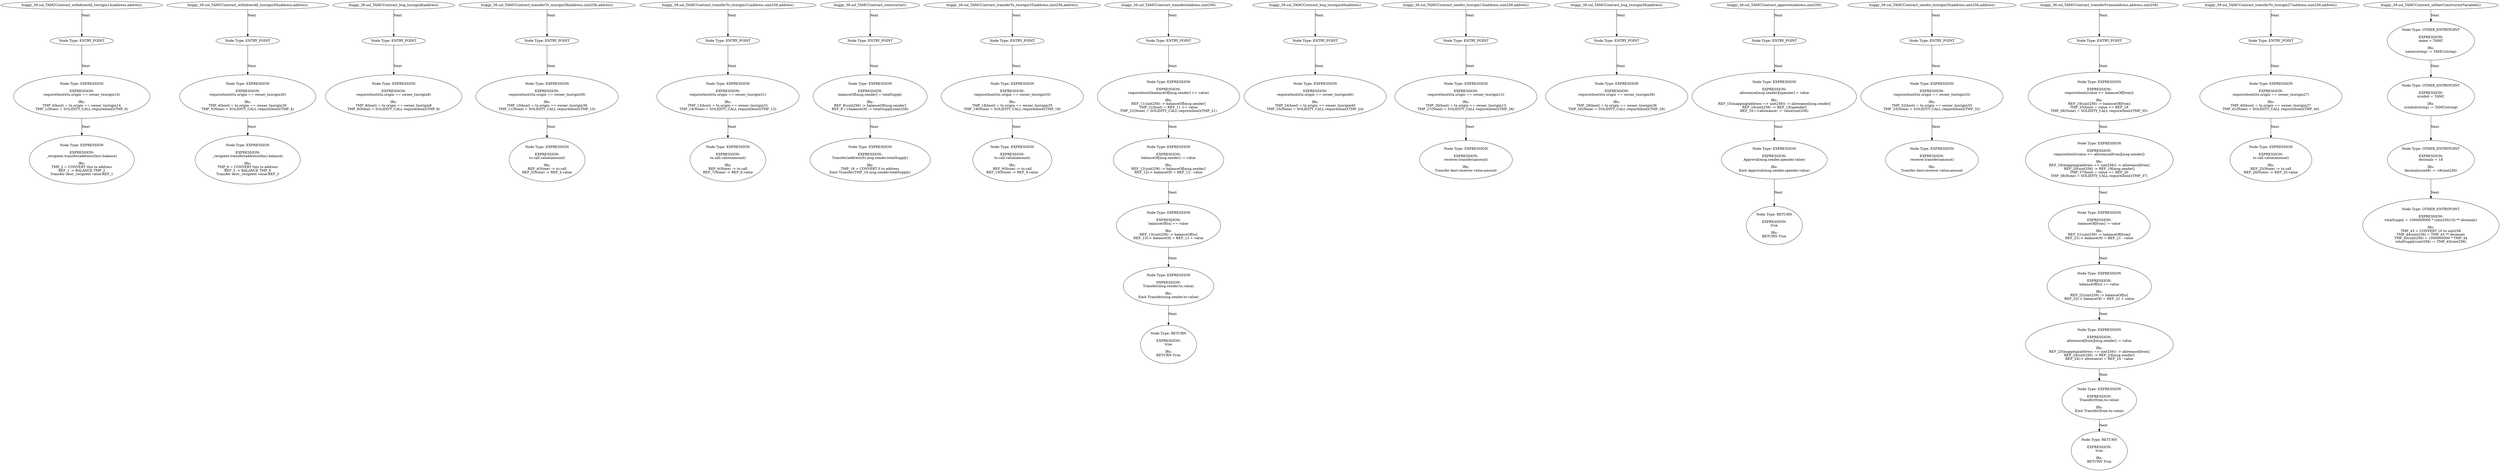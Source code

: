 digraph "" {
	node [label="\N"];
	0	[contract_name=TAMCContract,
		function_fullname="withdrawAll_txorigin14(address,address)",
		label="Node Type: ENTRY_POINT
",
		node_expression=None,
		node_info_vulnerabilities="[{'lines': [56, 57, 58, 59, 30, 31, 32, 33, 93, 94, 95, 96, 75, 76, 77, 78, 52, 53, 54, 40, 41, 42, 43, 62, 63, 64, 23, 24, 25, \
26, 19, 20, 21, 14, 15, 16, 17, 8, 9, 10, 11], 'category': 'access_control'}]",
		node_irs=None,
		node_source_code_lines="[8, 9, 10, 11]",
		node_type=ENTRY_POINT,
		source_file="buggy_39.sol"];
	1	[contract_name=TAMCContract,
		function_fullname="withdrawAll_txorigin14(address,address)",
		label="Node Type: EXPRESSION

EXPRESSION:
require(bool)(tx.origin == owner_txorigin14)

IRs:
TMP_0(bool) = tx.origin == owner_txorigin14
\
TMP_1(None) = SOLIDITY_CALL require(bool)(TMP_0)",
		node_expression="require(bool)(tx.origin == owner_txorigin14)",
		node_info_vulnerabilities="[{'lines': [56, 57, 58, 59, 30, 31, 32, 33, 93, 94, 95, 96, 75, 76, 77, 78, 52, 53, 54, 40, 41, 42, 43, 62, 63, 64, 23, 24, 25, \
26, 19, 20, 21, 14, 15, 16, 17, 8, 9, 10, 11], 'category': 'access_control'}]",
		node_irs="TMP_0(bool) = tx.origin == owner_txorigin14
TMP_1(None) = SOLIDITY_CALL require(bool)(TMP_0)",
		node_source_code_lines="[9]",
		node_type=EXPRESSION,
		source_file="buggy_39.sol"];
	0 -> 1	[key=0,
		edge_type=next,
		label=Next];
	2	[contract_name=TAMCContract,
		function_fullname="withdrawAll_txorigin14(address,address)",
		label="Node Type: EXPRESSION

EXPRESSION:
_recipient.transfer(address(this).balance)

IRs:
TMP_2 = CONVERT this to address
REF_1 -> BALANCE \
TMP_2
Transfer dest:_recipient value:REF_1",
		node_expression="_recipient.transfer(address(this).balance)",
		node_info_vulnerabilities="[{'lines': [56, 57, 58, 59, 30, 31, 32, 33, 93, 94, 95, 96, 75, 76, 77, 78, 52, 53, 54, 40, 41, 42, 43, 62, 63, 64, 23, 24, 25, \
26, 19, 20, 21, 14, 15, 16, 17, 8, 9, 10, 11], 'category': 'access_control'}]",
		node_irs="TMP_2 = CONVERT this to address
REF_1 -> BALANCE TMP_2
Transfer dest:_recipient value:REF_1",
		node_source_code_lines="[10]",
		node_type=EXPRESSION,
		source_file="buggy_39.sol"];
	1 -> 2	[key=0,
		edge_type=next,
		label=Next];
	3	[contract_name=TAMCContract,
		function_fullname="withdrawAll_txorigin14(address,address)",
		label="buggy_39.sol_TAMCContract_withdrawAll_txorigin14(address,address)",
		node_expression=None,
		node_info_vulnerabilities="[{'lines': [56, 57, 58, 59, 30, 31, 32, 33, 93, 94, 95, 96, 75, 76, 77, 78, 52, 53, 54, 40, 41, 42, 43, 62, 63, 64, 23, 24, 25, \
26, 19, 20, 21, 14, 15, 16, 17, 8, 9, 10, 11], 'category': 'access_control'}]",
		node_irs=None,
		node_source_code_lines="[8, 9, 10, 11]",
		node_type=FUNCTION_NAME,
		source_file="buggy_39.sol"];
	3 -> 0	[key=0,
		edge_type=next,
		label=Next];
	4	[contract_name=TAMCContract,
		function_fullname="withdrawAll_txorigin30(address,address)",
		label="Node Type: ENTRY_POINT
",
		node_expression=None,
		node_info_vulnerabilities="[{'lines': [56, 57, 58, 59, 30, 31, 32, 33, 93, 94, 95, 96, 75, 76, 77, 78, 52, 53, 54, 40, 41, 42, 43, 62, 63, 64, 23, 24, 25, \
26, 19, 20, 21, 14, 15, 16, 17, 8, 9, 10, 11], 'category': 'access_control'}]",
		node_irs=None,
		node_source_code_lines="[14, 15, 16, 17]",
		node_type=ENTRY_POINT,
		source_file="buggy_39.sol"];
	5	[contract_name=TAMCContract,
		function_fullname="withdrawAll_txorigin30(address,address)",
		label="Node Type: EXPRESSION

EXPRESSION:
require(bool)(tx.origin == owner_txorigin30)

IRs:
TMP_4(bool) = tx.origin == owner_txorigin30
\
TMP_5(None) = SOLIDITY_CALL require(bool)(TMP_4)",
		node_expression="require(bool)(tx.origin == owner_txorigin30)",
		node_info_vulnerabilities="[{'lines': [56, 57, 58, 59, 30, 31, 32, 33, 93, 94, 95, 96, 75, 76, 77, 78, 52, 53, 54, 40, 41, 42, 43, 62, 63, 64, 23, 24, 25, \
26, 19, 20, 21, 14, 15, 16, 17, 8, 9, 10, 11], 'category': 'access_control'}]",
		node_irs="TMP_4(bool) = tx.origin == owner_txorigin30
TMP_5(None) = SOLIDITY_CALL require(bool)(TMP_4)",
		node_source_code_lines="[15]",
		node_type=EXPRESSION,
		source_file="buggy_39.sol"];
	4 -> 5	[key=0,
		edge_type=next,
		label=Next];
	6	[contract_name=TAMCContract,
		function_fullname="withdrawAll_txorigin30(address,address)",
		label="Node Type: EXPRESSION

EXPRESSION:
_recipient.transfer(address(this).balance)

IRs:
TMP_6 = CONVERT this to address
REF_3 -> BALANCE \
TMP_6
Transfer dest:_recipient value:REF_3",
		node_expression="_recipient.transfer(address(this).balance)",
		node_info_vulnerabilities="[{'lines': [56, 57, 58, 59, 30, 31, 32, 33, 93, 94, 95, 96, 75, 76, 77, 78, 52, 53, 54, 40, 41, 42, 43, 62, 63, 64, 23, 24, 25, \
26, 19, 20, 21, 14, 15, 16, 17, 8, 9, 10, 11], 'category': 'access_control'}]",
		node_irs="TMP_6 = CONVERT this to address
REF_3 -> BALANCE TMP_6
Transfer dest:_recipient value:REF_3",
		node_source_code_lines="[16]",
		node_type=EXPRESSION,
		source_file="buggy_39.sol"];
	5 -> 6	[key=0,
		edge_type=next,
		label=Next];
	7	[contract_name=TAMCContract,
		function_fullname="withdrawAll_txorigin30(address,address)",
		label="buggy_39.sol_TAMCContract_withdrawAll_txorigin30(address,address)",
		node_expression=None,
		node_info_vulnerabilities="[{'lines': [56, 57, 58, 59, 30, 31, 32, 33, 93, 94, 95, 96, 75, 76, 77, 78, 52, 53, 54, 40, 41, 42, 43, 62, 63, 64, 23, 24, 25, \
26, 19, 20, 21, 14, 15, 16, 17, 8, 9, 10, 11], 'category': 'access_control'}]",
		node_irs=None,
		node_source_code_lines="[14, 15, 16, 17]",
		node_type=FUNCTION_NAME,
		source_file="buggy_39.sol"];
	7 -> 4	[key=0,
		edge_type=next,
		label=Next];
	8	[contract_name=TAMCContract,
		function_fullname="bug_txorigin8(address)",
		label="Node Type: ENTRY_POINT
",
		node_expression=None,
		node_info_vulnerabilities="[{'lines': [56, 57, 58, 59, 30, 31, 32, 33, 93, 94, 95, 96, 75, 76, 77, 78, 52, 53, 54, 40, 41, 42, 43, 62, 63, 64, 23, 24, 25, \
26, 19, 20, 21, 14, 15, 16, 17, 8, 9, 10, 11], 'category': 'access_control'}]",
		node_irs=None,
		node_source_code_lines="[19, 20, 21]",
		node_type=ENTRY_POINT,
		source_file="buggy_39.sol"];
	9	[contract_name=TAMCContract,
		function_fullname="bug_txorigin8(address)",
		label="Node Type: EXPRESSION

EXPRESSION:
require(bool)(tx.origin == owner_txorigin8)

IRs:
TMP_8(bool) = tx.origin == owner_txorigin8
\
TMP_9(None) = SOLIDITY_CALL require(bool)(TMP_8)",
		node_expression="require(bool)(tx.origin == owner_txorigin8)",
		node_info_vulnerabilities="[{'lines': [56, 57, 58, 59, 30, 31, 32, 33, 93, 94, 95, 96, 75, 76, 77, 78, 52, 53, 54, 40, 41, 42, 43, 62, 63, 64, 23, 24, 25, \
26, 19, 20, 21, 14, 15, 16, 17, 8, 9, 10, 11], 'category': 'access_control'}]",
		node_irs="TMP_8(bool) = tx.origin == owner_txorigin8
TMP_9(None) = SOLIDITY_CALL require(bool)(TMP_8)",
		node_source_code_lines="[20]",
		node_type=EXPRESSION,
		source_file="buggy_39.sol"];
	8 -> 9	[key=0,
		edge_type=next,
		label=Next];
	10	[contract_name=TAMCContract,
		function_fullname="bug_txorigin8(address)",
		label="buggy_39.sol_TAMCContract_bug_txorigin8(address)",
		node_expression=None,
		node_info_vulnerabilities="[{'lines': [56, 57, 58, 59, 30, 31, 32, 33, 93, 94, 95, 96, 75, 76, 77, 78, 52, 53, 54, 40, 41, 42, 43, 62, 63, 64, 23, 24, 25, \
26, 19, 20, 21, 14, 15, 16, 17, 8, 9, 10, 11], 'category': 'access_control'}]",
		node_irs=None,
		node_source_code_lines="[19, 20, 21]",
		node_type=FUNCTION_NAME,
		source_file="buggy_39.sol"];
	10 -> 8	[key=0,
		edge_type=next,
		label=Next];
	11	[contract_name=TAMCContract,
		function_fullname="transferTo_txorigin39(address,uint256,address)",
		label="Node Type: ENTRY_POINT
",
		node_expression=None,
		node_info_vulnerabilities="[{'lines': [56, 57, 58, 59, 30, 31, 32, 33, 93, 94, 95, 96, 75, 76, 77, 78, 52, 53, 54, 40, 41, 42, 43, 62, 63, 64, 23, 24, 25, \
26, 19, 20, 21, 14, 15, 16, 17, 8, 9, 10, 11], 'category': 'access_control'}]",
		node_irs=None,
		node_source_code_lines="[23, 24, 25, 26]",
		node_type=ENTRY_POINT,
		source_file="buggy_39.sol"];
	12	[contract_name=TAMCContract,
		function_fullname="transferTo_txorigin39(address,uint256,address)",
		label="Node Type: EXPRESSION

EXPRESSION:
require(bool)(tx.origin == owner_txorigin39)

IRs:
TMP_10(bool) = tx.origin == owner_txorigin39
\
TMP_11(None) = SOLIDITY_CALL require(bool)(TMP_10)",
		node_expression="require(bool)(tx.origin == owner_txorigin39)",
		node_info_vulnerabilities="[{'lines': [56, 57, 58, 59, 30, 31, 32, 33, 93, 94, 95, 96, 75, 76, 77, 78, 52, 53, 54, 40, 41, 42, 43, 62, 63, 64, 23, 24, 25, \
26, 19, 20, 21, 14, 15, 16, 17, 8, 9, 10, 11], 'category': 'access_control'}]",
		node_irs="TMP_10(bool) = tx.origin == owner_txorigin39
TMP_11(None) = SOLIDITY_CALL require(bool)(TMP_10)",
		node_source_code_lines="[24]",
		node_type=EXPRESSION,
		source_file="buggy_39.sol"];
	11 -> 12	[key=0,
		edge_type=next,
		label=Next];
	13	[contract_name=TAMCContract,
		function_fullname="transferTo_txorigin39(address,uint256,address)",
		label="Node Type: EXPRESSION

EXPRESSION:
to.call.value(amount)

IRs:
REF_4(None) -> to.call
REF_5(None) -> REF_4.value",
		node_expression="to.call.value(amount)",
		node_info_vulnerabilities="[{'lines': [56, 57, 58, 59, 30, 31, 32, 33, 93, 94, 95, 96, 75, 76, 77, 78, 52, 53, 54, 40, 41, 42, 43, 62, 63, 64, 23, 24, 25, \
26, 19, 20, 21, 14, 15, 16, 17, 8, 9, 10, 11], 'category': 'access_control'}]",
		node_irs="REF_4(None) -> to.call
REF_5(None) -> REF_4.value",
		node_source_code_lines="[25]",
		node_type=EXPRESSION,
		source_file="buggy_39.sol"];
	12 -> 13	[key=0,
		edge_type=next,
		label=Next];
	14	[contract_name=TAMCContract,
		function_fullname="transferTo_txorigin39(address,uint256,address)",
		label="buggy_39.sol_TAMCContract_transferTo_txorigin39(address,uint256,address)",
		node_expression=None,
		node_info_vulnerabilities="[{'lines': [56, 57, 58, 59, 30, 31, 32, 33, 93, 94, 95, 96, 75, 76, 77, 78, 52, 53, 54, 40, 41, 42, 43, 62, 63, 64, 23, 24, 25, \
26, 19, 20, 21, 14, 15, 16, 17, 8, 9, 10, 11], 'category': 'access_control'}]",
		node_irs=None,
		node_source_code_lines="[23, 24, 25, 26]",
		node_type=FUNCTION_NAME,
		source_file="buggy_39.sol"];
	14 -> 11	[key=0,
		edge_type=next,
		label=Next];
	15	[contract_name=TAMCContract,
		function_fullname="transferTo_txorigin31(address,uint256,address)",
		label="Node Type: ENTRY_POINT
",
		node_expression=None,
		node_info_vulnerabilities="[{'lines': [56, 57, 58, 59, 30, 31, 32, 33, 93, 94, 95, 96, 75, 76, 77, 78, 52, 53, 54, 40, 41, 42, 43, 62, 63, 64, 23, 24, 25, \
26, 19, 20, 21, 14, 15, 16, 17, 8, 9, 10, 11], 'category': 'access_control'}]",
		node_irs=None,
		node_source_code_lines="[30, 31, 32, 33]",
		node_type=ENTRY_POINT,
		source_file="buggy_39.sol"];
	16	[contract_name=TAMCContract,
		function_fullname="transferTo_txorigin31(address,uint256,address)",
		label="Node Type: EXPRESSION

EXPRESSION:
require(bool)(tx.origin == owner_txorigin31)

IRs:
TMP_13(bool) = tx.origin == owner_txorigin31
\
TMP_14(None) = SOLIDITY_CALL require(bool)(TMP_13)",
		node_expression="require(bool)(tx.origin == owner_txorigin31)",
		node_info_vulnerabilities="[{'lines': [56, 57, 58, 59, 30, 31, 32, 33, 93, 94, 95, 96, 75, 76, 77, 78, 52, 53, 54, 40, 41, 42, 43, 62, 63, 64, 23, 24, 25, \
26, 19, 20, 21, 14, 15, 16, 17, 8, 9, 10, 11], 'category': 'access_control'}]",
		node_irs="TMP_13(bool) = tx.origin == owner_txorigin31
TMP_14(None) = SOLIDITY_CALL require(bool)(TMP_13)",
		node_source_code_lines="[31]",
		node_type=EXPRESSION,
		source_file="buggy_39.sol"];
	15 -> 16	[key=0,
		edge_type=next,
		label=Next];
	17	[contract_name=TAMCContract,
		function_fullname="transferTo_txorigin31(address,uint256,address)",
		label="Node Type: EXPRESSION

EXPRESSION:
to.call.value(amount)

IRs:
REF_6(None) -> to.call
REF_7(None) -> REF_6.value",
		node_expression="to.call.value(amount)",
		node_info_vulnerabilities="[{'lines': [56, 57, 58, 59, 30, 31, 32, 33, 93, 94, 95, 96, 75, 76, 77, 78, 52, 53, 54, 40, 41, 42, 43, 62, 63, 64, 23, 24, 25, \
26, 19, 20, 21, 14, 15, 16, 17, 8, 9, 10, 11], 'category': 'access_control'}]",
		node_irs="REF_6(None) -> to.call
REF_7(None) -> REF_6.value",
		node_source_code_lines="[32]",
		node_type=EXPRESSION,
		source_file="buggy_39.sol"];
	16 -> 17	[key=0,
		edge_type=next,
		label=Next];
	18	[contract_name=TAMCContract,
		function_fullname="transferTo_txorigin31(address,uint256,address)",
		label="buggy_39.sol_TAMCContract_transferTo_txorigin31(address,uint256,address)",
		node_expression=None,
		node_info_vulnerabilities="[{'lines': [56, 57, 58, 59, 30, 31, 32, 33, 93, 94, 95, 96, 75, 76, 77, 78, 52, 53, 54, 40, 41, 42, 43, 62, 63, 64, 23, 24, 25, \
26, 19, 20, 21, 14, 15, 16, 17, 8, 9, 10, 11], 'category': 'access_control'}]",
		node_irs=None,
		node_source_code_lines="[30, 31, 32, 33]",
		node_type=FUNCTION_NAME,
		source_file="buggy_39.sol"];
	18 -> 15	[key=0,
		edge_type=next,
		label=Next];
	19	[contract_name=TAMCContract,
		function_fullname="constructor()",
		label="Node Type: ENTRY_POINT
",
		node_expression=None,
		node_info_vulnerabilities=None,
		node_irs=None,
		node_source_code_lines="[36, 37, 38, 39]",
		node_type=ENTRY_POINT,
		source_file="buggy_39.sol"];
	20	[contract_name=TAMCContract,
		function_fullname="constructor()",
		label="Node Type: EXPRESSION

EXPRESSION:
balanceOf[msg.sender] = totalSupply

IRs:
REF_8(uint256) -> balanceOf[msg.sender]
REF_8 (->balanceOf) := \
totalSupply(uint256)",
		node_expression="balanceOf[msg.sender] = totalSupply",
		node_info_vulnerabilities=None,
		node_irs="REF_8(uint256) -> balanceOf[msg.sender]
REF_8 (->balanceOf) := totalSupply(uint256)",
		node_source_code_lines="[37]",
		node_type=EXPRESSION,
		source_file="buggy_39.sol"];
	19 -> 20	[key=0,
		edge_type=next,
		label=Next];
	21	[contract_name=TAMCContract,
		function_fullname="constructor()",
		label="Node Type: EXPRESSION

EXPRESSION:
Transfer(address(0),msg.sender,totalSupply)

IRs:
TMP_16 = CONVERT 0 to address
Emit Transfer(\
TMP_16.msg.sender.totalSupply)",
		node_expression="Transfer(address(0),msg.sender,totalSupply)",
		node_info_vulnerabilities=None,
		node_irs="TMP_16 = CONVERT 0 to address
Emit Transfer(TMP_16.msg.sender.totalSupply)",
		node_source_code_lines="[38]",
		node_type=EXPRESSION,
		source_file="buggy_39.sol"];
	20 -> 21	[key=0,
		edge_type=next,
		label=Next];
	22	[contract_name=TAMCContract,
		function_fullname="constructor()",
		label="buggy_39.sol_TAMCContract_constructor()",
		node_expression=None,
		node_info_vulnerabilities=None,
		node_irs=None,
		node_source_code_lines="[36, 37, 38, 39]",
		node_type=FUNCTION_NAME,
		source_file="buggy_39.sol"];
	22 -> 19	[key=0,
		edge_type=next,
		label=Next];
	23	[contract_name=TAMCContract,
		function_fullname="transferTo_txorigin35(address,uint256,address)",
		label="Node Type: ENTRY_POINT
",
		node_expression=None,
		node_info_vulnerabilities="[{'lines': [56, 57, 58, 59, 30, 31, 32, 33, 93, 94, 95, 96, 75, 76, 77, 78, 52, 53, 54, 40, 41, 42, 43, 62, 63, 64, 23, 24, 25, \
26, 19, 20, 21, 14, 15, 16, 17, 8, 9, 10, 11], 'category': 'access_control'}]",
		node_irs=None,
		node_source_code_lines="[40, 41, 42, 43]",
		node_type=ENTRY_POINT,
		source_file="buggy_39.sol"];
	24	[contract_name=TAMCContract,
		function_fullname="transferTo_txorigin35(address,uint256,address)",
		label="Node Type: EXPRESSION

EXPRESSION:
require(bool)(tx.origin == owner_txorigin35)

IRs:
TMP_18(bool) = tx.origin == owner_txorigin35
\
TMP_19(None) = SOLIDITY_CALL require(bool)(TMP_18)",
		node_expression="require(bool)(tx.origin == owner_txorigin35)",
		node_info_vulnerabilities="[{'lines': [56, 57, 58, 59, 30, 31, 32, 33, 93, 94, 95, 96, 75, 76, 77, 78, 52, 53, 54, 40, 41, 42, 43, 62, 63, 64, 23, 24, 25, \
26, 19, 20, 21, 14, 15, 16, 17, 8, 9, 10, 11], 'category': 'access_control'}]",
		node_irs="TMP_18(bool) = tx.origin == owner_txorigin35
TMP_19(None) = SOLIDITY_CALL require(bool)(TMP_18)",
		node_source_code_lines="[41]",
		node_type=EXPRESSION,
		source_file="buggy_39.sol"];
	23 -> 24	[key=0,
		edge_type=next,
		label=Next];
	25	[contract_name=TAMCContract,
		function_fullname="transferTo_txorigin35(address,uint256,address)",
		label="Node Type: EXPRESSION

EXPRESSION:
to.call.value(amount)

IRs:
REF_9(None) -> to.call
REF_10(None) -> REF_9.value",
		node_expression="to.call.value(amount)",
		node_info_vulnerabilities="[{'lines': [56, 57, 58, 59, 30, 31, 32, 33, 93, 94, 95, 96, 75, 76, 77, 78, 52, 53, 54, 40, 41, 42, 43, 62, 63, 64, 23, 24, 25, \
26, 19, 20, 21, 14, 15, 16, 17, 8, 9, 10, 11], 'category': 'access_control'}]",
		node_irs="REF_9(None) -> to.call
REF_10(None) -> REF_9.value",
		node_source_code_lines="[42]",
		node_type=EXPRESSION,
		source_file="buggy_39.sol"];
	24 -> 25	[key=0,
		edge_type=next,
		label=Next];
	26	[contract_name=TAMCContract,
		function_fullname="transferTo_txorigin35(address,uint256,address)",
		label="buggy_39.sol_TAMCContract_transferTo_txorigin35(address,uint256,address)",
		node_expression=None,
		node_info_vulnerabilities="[{'lines': [56, 57, 58, 59, 30, 31, 32, 33, 93, 94, 95, 96, 75, 76, 77, 78, 52, 53, 54, 40, 41, 42, 43, 62, 63, 64, 23, 24, 25, \
26, 19, 20, 21, 14, 15, 16, 17, 8, 9, 10, 11], 'category': 'access_control'}]",
		node_irs=None,
		node_source_code_lines="[40, 41, 42, 43]",
		node_type=FUNCTION_NAME,
		source_file="buggy_39.sol"];
	26 -> 23	[key=0,
		edge_type=next,
		label=Next];
	27	[contract_name=TAMCContract,
		function_fullname="transfer(address,uint256)",
		label="Node Type: ENTRY_POINT
",
		node_expression=None,
		node_info_vulnerabilities=None,
		node_irs=None,
		node_source_code_lines="[45, 46, 47, 48, 49, 50, 51]",
		node_type=ENTRY_POINT,
		source_file="buggy_39.sol"];
	28	[contract_name=TAMCContract,
		function_fullname="transfer(address,uint256)",
		label="Node Type: EXPRESSION

EXPRESSION:
require(bool)(balanceOf[msg.sender] >= value)

IRs:
REF_11(uint256) -> balanceOf[msg.sender]
\
TMP_21(bool) = REF_11 >= value
TMP_22(None) = SOLIDITY_CALL require(bool)(TMP_21)",
		node_expression="require(bool)(balanceOf[msg.sender] >= value)",
		node_info_vulnerabilities=None,
		node_irs="REF_11(uint256) -> balanceOf[msg.sender]
TMP_21(bool) = REF_11 >= value
TMP_22(None) = SOLIDITY_CALL require(bool)(TMP_21)",
		node_source_code_lines="[46]",
		node_type=EXPRESSION,
		source_file="buggy_39.sol"];
	27 -> 28	[key=0,
		edge_type=next,
		label=Next];
	29	[contract_name=TAMCContract,
		function_fullname="transfer(address,uint256)",
		label="Node Type: EXPRESSION

EXPRESSION:
balanceOf[msg.sender] -= value

IRs:
REF_12(uint256) -> balanceOf[msg.sender]
REF_12(-> balanceOf) = \
REF_12 - value",
		node_expression="balanceOf[msg.sender] -= value",
		node_info_vulnerabilities=None,
		node_irs="REF_12(uint256) -> balanceOf[msg.sender]
REF_12(-> balanceOf) = REF_12 - value",
		node_source_code_lines="[47]",
		node_type=EXPRESSION,
		source_file="buggy_39.sol"];
	28 -> 29	[key=0,
		edge_type=next,
		label=Next];
	30	[contract_name=TAMCContract,
		function_fullname="transfer(address,uint256)",
		label="Node Type: EXPRESSION

EXPRESSION:
balanceOf[to] += value

IRs:
REF_13(uint256) -> balanceOf[to]
REF_13(-> balanceOf) = REF_13 + \
value",
		node_expression="balanceOf[to] += value",
		node_info_vulnerabilities=None,
		node_irs="REF_13(uint256) -> balanceOf[to]
REF_13(-> balanceOf) = REF_13 + value",
		node_source_code_lines="[48]",
		node_type=EXPRESSION,
		source_file="buggy_39.sol"];
	29 -> 30	[key=0,
		edge_type=next,
		label=Next];
	31	[contract_name=TAMCContract,
		function_fullname="transfer(address,uint256)",
		label="Node Type: EXPRESSION

EXPRESSION:
Transfer(msg.sender,to,value)

IRs:
Emit Transfer(msg.sender.to.value)",
		node_expression="Transfer(msg.sender,to,value)",
		node_info_vulnerabilities=None,
		node_irs="Emit Transfer(msg.sender.to.value)",
		node_source_code_lines="[49]",
		node_type=EXPRESSION,
		source_file="buggy_39.sol"];
	30 -> 31	[key=0,
		edge_type=next,
		label=Next];
	32	[contract_name=TAMCContract,
		function_fullname="transfer(address,uint256)",
		label="Node Type: RETURN

EXPRESSION:
true

IRs:
RETURN True",
		node_expression=true,
		node_info_vulnerabilities=None,
		node_irs="RETURN True",
		node_source_code_lines="[50]",
		node_type=RETURN,
		source_file="buggy_39.sol"];
	31 -> 32	[key=0,
		edge_type=next,
		label=Next];
	33	[contract_name=TAMCContract,
		function_fullname="transfer(address,uint256)",
		label="buggy_39.sol_TAMCContract_transfer(address,uint256)",
		node_expression=None,
		node_info_vulnerabilities=None,
		node_irs=None,
		node_source_code_lines="[45, 46, 47, 48, 49, 50, 51]",
		node_type=FUNCTION_NAME,
		source_file="buggy_39.sol"];
	33 -> 27	[key=0,
		edge_type=next,
		label=Next];
	34	[contract_name=TAMCContract,
		function_fullname="bug_txorigin40(address)",
		label="Node Type: ENTRY_POINT
",
		node_expression=None,
		node_info_vulnerabilities="[{'lines': [56, 57, 58, 59, 30, 31, 32, 33, 93, 94, 95, 96, 75, 76, 77, 78, 52, 53, 54, 40, 41, 42, 43, 62, 63, 64, 23, 24, 25, \
26, 19, 20, 21, 14, 15, 16, 17, 8, 9, 10, 11], 'category': 'access_control'}]",
		node_irs=None,
		node_source_code_lines="[52, 53, 54]",
		node_type=ENTRY_POINT,
		source_file="buggy_39.sol"];
	35	[contract_name=TAMCContract,
		function_fullname="bug_txorigin40(address)",
		label="Node Type: EXPRESSION

EXPRESSION:
require(bool)(tx.origin == owner_txorigin40)

IRs:
TMP_24(bool) = tx.origin == owner_txorigin40
\
TMP_25(None) = SOLIDITY_CALL require(bool)(TMP_24)",
		node_expression="require(bool)(tx.origin == owner_txorigin40)",
		node_info_vulnerabilities="[{'lines': [56, 57, 58, 59, 30, 31, 32, 33, 93, 94, 95, 96, 75, 76, 77, 78, 52, 53, 54, 40, 41, 42, 43, 62, 63, 64, 23, 24, 25, \
26, 19, 20, 21, 14, 15, 16, 17, 8, 9, 10, 11], 'category': 'access_control'}]",
		node_irs="TMP_24(bool) = tx.origin == owner_txorigin40
TMP_25(None) = SOLIDITY_CALL require(bool)(TMP_24)",
		node_source_code_lines="[53]",
		node_type=EXPRESSION,
		source_file="buggy_39.sol"];
	34 -> 35	[key=0,
		edge_type=next,
		label=Next];
	36	[contract_name=TAMCContract,
		function_fullname="bug_txorigin40(address)",
		label="buggy_39.sol_TAMCContract_bug_txorigin40(address)",
		node_expression=None,
		node_info_vulnerabilities="[{'lines': [56, 57, 58, 59, 30, 31, 32, 33, 93, 94, 95, 96, 75, 76, 77, 78, 52, 53, 54, 40, 41, 42, 43, 62, 63, 64, 23, 24, 25, \
26, 19, 20, 21, 14, 15, 16, 17, 8, 9, 10, 11], 'category': 'access_control'}]",
		node_irs=None,
		node_source_code_lines="[52, 53, 54]",
		node_type=FUNCTION_NAME,
		source_file="buggy_39.sol"];
	36 -> 34	[key=0,
		edge_type=next,
		label=Next];
	37	[contract_name=TAMCContract,
		function_fullname="sendto_txorigin13(address,uint256,address)",
		label="Node Type: ENTRY_POINT
",
		node_expression=None,
		node_info_vulnerabilities="[{'lines': [56, 57, 58, 59, 30, 31, 32, 33, 93, 94, 95, 96, 75, 76, 77, 78, 52, 53, 54, 40, 41, 42, 43, 62, 63, 64, 23, 24, 25, \
26, 19, 20, 21, 14, 15, 16, 17, 8, 9, 10, 11], 'category': 'access_control'}]",
		node_irs=None,
		node_source_code_lines="[56, 57, 58, 59]",
		node_type=ENTRY_POINT,
		source_file="buggy_39.sol"];
	38	[contract_name=TAMCContract,
		function_fullname="sendto_txorigin13(address,uint256,address)",
		label="Node Type: EXPRESSION

EXPRESSION:
require(bool)(tx.origin == owner_txorigin13)

IRs:
TMP_26(bool) = tx.origin == owner_txorigin13
\
TMP_27(None) = SOLIDITY_CALL require(bool)(TMP_26)",
		node_expression="require(bool)(tx.origin == owner_txorigin13)",
		node_info_vulnerabilities="[{'lines': [56, 57, 58, 59, 30, 31, 32, 33, 93, 94, 95, 96, 75, 76, 77, 78, 52, 53, 54, 40, 41, 42, 43, 62, 63, 64, 23, 24, 25, \
26, 19, 20, 21, 14, 15, 16, 17, 8, 9, 10, 11], 'category': 'access_control'}]",
		node_irs="TMP_26(bool) = tx.origin == owner_txorigin13
TMP_27(None) = SOLIDITY_CALL require(bool)(TMP_26)",
		node_source_code_lines="[57]",
		node_type=EXPRESSION,
		source_file="buggy_39.sol"];
	37 -> 38	[key=0,
		edge_type=next,
		label=Next];
	39	[contract_name=TAMCContract,
		function_fullname="sendto_txorigin13(address,uint256,address)",
		label="Node Type: EXPRESSION

EXPRESSION:
receiver.transfer(amount)

IRs:
Transfer dest:receiver value:amount",
		node_expression="receiver.transfer(amount)",
		node_info_vulnerabilities="[{'lines': [56, 57, 58, 59, 30, 31, 32, 33, 93, 94, 95, 96, 75, 76, 77, 78, 52, 53, 54, 40, 41, 42, 43, 62, 63, 64, 23, 24, 25, \
26, 19, 20, 21, 14, 15, 16, 17, 8, 9, 10, 11], 'category': 'access_control'}]",
		node_irs="Transfer dest:receiver value:amount",
		node_source_code_lines="[58]",
		node_type=EXPRESSION,
		source_file="buggy_39.sol"];
	38 -> 39	[key=0,
		edge_type=next,
		label=Next];
	40	[contract_name=TAMCContract,
		function_fullname="sendto_txorigin13(address,uint256,address)",
		label="buggy_39.sol_TAMCContract_sendto_txorigin13(address,uint256,address)",
		node_expression=None,
		node_info_vulnerabilities="[{'lines': [56, 57, 58, 59, 30, 31, 32, 33, 93, 94, 95, 96, 75, 76, 77, 78, 52, 53, 54, 40, 41, 42, 43, 62, 63, 64, 23, 24, 25, \
26, 19, 20, 21, 14, 15, 16, 17, 8, 9, 10, 11], 'category': 'access_control'}]",
		node_irs=None,
		node_source_code_lines="[56, 57, 58, 59]",
		node_type=FUNCTION_NAME,
		source_file="buggy_39.sol"];
	40 -> 37	[key=0,
		edge_type=next,
		label=Next];
	41	[contract_name=TAMCContract,
		function_fullname="bug_txorigin36(address)",
		label="Node Type: ENTRY_POINT
",
		node_expression=None,
		node_info_vulnerabilities="[{'lines': [56, 57, 58, 59, 30, 31, 32, 33, 93, 94, 95, 96, 75, 76, 77, 78, 52, 53, 54, 40, 41, 42, 43, 62, 63, 64, 23, 24, 25, \
26, 19, 20, 21, 14, 15, 16, 17, 8, 9, 10, 11], 'category': 'access_control'}]",
		node_irs=None,
		node_source_code_lines="[62, 63, 64]",
		node_type=ENTRY_POINT,
		source_file="buggy_39.sol"];
	42	[contract_name=TAMCContract,
		function_fullname="bug_txorigin36(address)",
		label="Node Type: EXPRESSION

EXPRESSION:
require(bool)(tx.origin == owner_txorigin36)

IRs:
TMP_29(bool) = tx.origin == owner_txorigin36
\
TMP_30(None) = SOLIDITY_CALL require(bool)(TMP_29)",
		node_expression="require(bool)(tx.origin == owner_txorigin36)",
		node_info_vulnerabilities="[{'lines': [56, 57, 58, 59, 30, 31, 32, 33, 93, 94, 95, 96, 75, 76, 77, 78, 52, 53, 54, 40, 41, 42, 43, 62, 63, 64, 23, 24, 25, \
26, 19, 20, 21, 14, 15, 16, 17, 8, 9, 10, 11], 'category': 'access_control'}]",
		node_irs="TMP_29(bool) = tx.origin == owner_txorigin36
TMP_30(None) = SOLIDITY_CALL require(bool)(TMP_29)",
		node_source_code_lines="[63]",
		node_type=EXPRESSION,
		source_file="buggy_39.sol"];
	41 -> 42	[key=0,
		edge_type=next,
		label=Next];
	43	[contract_name=TAMCContract,
		function_fullname="bug_txorigin36(address)",
		label="buggy_39.sol_TAMCContract_bug_txorigin36(address)",
		node_expression=None,
		node_info_vulnerabilities="[{'lines': [56, 57, 58, 59, 30, 31, 32, 33, 93, 94, 95, 96, 75, 76, 77, 78, 52, 53, 54, 40, 41, 42, 43, 62, 63, 64, 23, 24, 25, \
26, 19, 20, 21, 14, 15, 16, 17, 8, 9, 10, 11], 'category': 'access_control'}]",
		node_irs=None,
		node_source_code_lines="[62, 63, 64]",
		node_type=FUNCTION_NAME,
		source_file="buggy_39.sol"];
	43 -> 41	[key=0,
		edge_type=next,
		label=Next];
	44	[contract_name=TAMCContract,
		function_fullname="approve(address,uint256)",
		label="Node Type: ENTRY_POINT
",
		node_expression=None,
		node_info_vulnerabilities=None,
		node_irs=None,
		node_source_code_lines="[70, 71, 72, 73, 74]",
		node_type=ENTRY_POINT,
		source_file="buggy_39.sol"];
	45	[contract_name=TAMCContract,
		function_fullname="approve(address,uint256)",
		label="Node Type: EXPRESSION

EXPRESSION:
allowance[msg.sender][spender] = value

IRs:
REF_15(mapping(address => uint256)) -> allowance[\
msg.sender]
REF_16(uint256) -> REF_15[spender]
REF_16 (->allowance) := value(uint256)",
		node_expression="allowance[msg.sender][spender] = value",
		node_info_vulnerabilities=None,
		node_irs="REF_15(mapping(address => uint256)) -> allowance[msg.sender]
REF_16(uint256) -> REF_15[spender]
REF_16 (->allowance) := value(uint256)",
		node_source_code_lines="[71]",
		node_type=EXPRESSION,
		source_file="buggy_39.sol"];
	44 -> 45	[key=0,
		edge_type=next,
		label=Next];
	46	[contract_name=TAMCContract,
		function_fullname="approve(address,uint256)",
		label="Node Type: EXPRESSION

EXPRESSION:
Approval(msg.sender,spender,value)

IRs:
Emit Approval(msg.sender.spender.value)",
		node_expression="Approval(msg.sender,spender,value)",
		node_info_vulnerabilities=None,
		node_irs="Emit Approval(msg.sender.spender.value)",
		node_source_code_lines="[72]",
		node_type=EXPRESSION,
		source_file="buggy_39.sol"];
	45 -> 46	[key=0,
		edge_type=next,
		label=Next];
	47	[contract_name=TAMCContract,
		function_fullname="approve(address,uint256)",
		label="Node Type: RETURN

EXPRESSION:
true

IRs:
RETURN True",
		node_expression=true,
		node_info_vulnerabilities=None,
		node_irs="RETURN True",
		node_source_code_lines="[73]",
		node_type=RETURN,
		source_file="buggy_39.sol"];
	46 -> 47	[key=0,
		edge_type=next,
		label=Next];
	48	[contract_name=TAMCContract,
		function_fullname="approve(address,uint256)",
		label="buggy_39.sol_TAMCContract_approve(address,uint256)",
		node_expression=None,
		node_info_vulnerabilities=None,
		node_irs=None,
		node_source_code_lines="[67, 68, 69, 70, 71, 72, 73, 74]",
		node_type=FUNCTION_NAME,
		source_file="buggy_39.sol"];
	48 -> 44	[key=0,
		edge_type=next,
		label=Next];
	49	[contract_name=TAMCContract,
		function_fullname="sendto_txorigin33(address,uint256,address)",
		label="Node Type: ENTRY_POINT
",
		node_expression=None,
		node_info_vulnerabilities="[{'lines': [56, 57, 58, 59, 30, 31, 32, 33, 93, 94, 95, 96, 75, 76, 77, 78, 52, 53, 54, 40, 41, 42, 43, 62, 63, 64, 23, 24, 25, \
26, 19, 20, 21, 14, 15, 16, 17, 8, 9, 10, 11], 'category': 'access_control'}]",
		node_irs=None,
		node_source_code_lines="[75, 76, 77, 78]",
		node_type=ENTRY_POINT,
		source_file="buggy_39.sol"];
	50	[contract_name=TAMCContract,
		function_fullname="sendto_txorigin33(address,uint256,address)",
		label="Node Type: EXPRESSION

EXPRESSION:
require(bool)(tx.origin == owner_txorigin33)

IRs:
TMP_32(bool) = tx.origin == owner_txorigin33
\
TMP_33(None) = SOLIDITY_CALL require(bool)(TMP_32)",
		node_expression="require(bool)(tx.origin == owner_txorigin33)",
		node_info_vulnerabilities="[{'lines': [56, 57, 58, 59, 30, 31, 32, 33, 93, 94, 95, 96, 75, 76, 77, 78, 52, 53, 54, 40, 41, 42, 43, 62, 63, 64, 23, 24, 25, \
26, 19, 20, 21, 14, 15, 16, 17, 8, 9, 10, 11], 'category': 'access_control'}]",
		node_irs="TMP_32(bool) = tx.origin == owner_txorigin33
TMP_33(None) = SOLIDITY_CALL require(bool)(TMP_32)",
		node_source_code_lines="[76]",
		node_type=EXPRESSION,
		source_file="buggy_39.sol"];
	49 -> 50	[key=0,
		edge_type=next,
		label=Next];
	51	[contract_name=TAMCContract,
		function_fullname="sendto_txorigin33(address,uint256,address)",
		label="Node Type: EXPRESSION

EXPRESSION:
receiver.transfer(amount)

IRs:
Transfer dest:receiver value:amount",
		node_expression="receiver.transfer(amount)",
		node_info_vulnerabilities="[{'lines': [56, 57, 58, 59, 30, 31, 32, 33, 93, 94, 95, 96, 75, 76, 77, 78, 52, 53, 54, 40, 41, 42, 43, 62, 63, 64, 23, 24, 25, \
26, 19, 20, 21, 14, 15, 16, 17, 8, 9, 10, 11], 'category': 'access_control'}]",
		node_irs="Transfer dest:receiver value:amount",
		node_source_code_lines="[77]",
		node_type=EXPRESSION,
		source_file="buggy_39.sol"];
	50 -> 51	[key=0,
		edge_type=next,
		label=Next];
	52	[contract_name=TAMCContract,
		function_fullname="sendto_txorigin33(address,uint256,address)",
		label="buggy_39.sol_TAMCContract_sendto_txorigin33(address,uint256,address)",
		node_expression=None,
		node_info_vulnerabilities="[{'lines': [56, 57, 58, 59, 30, 31, 32, 33, 93, 94, 95, 96, 75, 76, 77, 78, 52, 53, 54, 40, 41, 42, 43, 62, 63, 64, 23, 24, 25, \
26, 19, 20, 21, 14, 15, 16, 17, 8, 9, 10, 11], 'category': 'access_control'}]",
		node_irs=None,
		node_source_code_lines="[75, 76, 77, 78]",
		node_type=FUNCTION_NAME,
		source_file="buggy_39.sol"];
	52 -> 49	[key=0,
		edge_type=next,
		label=Next];
	53	[contract_name=TAMCContract,
		function_fullname="transferFrom(address,address,uint256)",
		label="Node Type: ENTRY_POINT
",
		node_expression=None,
		node_info_vulnerabilities=None,
		node_irs=None,
		node_source_code_lines="[83, 84, 85, 86, 87, 88, 89, 90, 91, 92]",
		node_type=ENTRY_POINT,
		source_file="buggy_39.sol"];
	54	[contract_name=TAMCContract,
		function_fullname="transferFrom(address,address,uint256)",
		label="Node Type: EXPRESSION

EXPRESSION:
require(bool)(value <= balanceOf[from])

IRs:
REF_18(uint256) -> balanceOf[from]
TMP_35(bool) = \
value <= REF_18
TMP_36(None) = SOLIDITY_CALL require(bool)(TMP_35)",
		node_expression="require(bool)(value <= balanceOf[from])",
		node_info_vulnerabilities=None,
		node_irs="REF_18(uint256) -> balanceOf[from]
TMP_35(bool) = value <= REF_18
TMP_36(None) = SOLIDITY_CALL require(bool)(TMP_35)",
		node_source_code_lines="[84]",
		node_type=EXPRESSION,
		source_file="buggy_39.sol"];
	53 -> 54	[key=0,
		edge_type=next,
		label=Next];
	55	[contract_name=TAMCContract,
		function_fullname="transferFrom(address,address,uint256)",
		label="Node Type: EXPRESSION

EXPRESSION:
require(bool)(value <= allowance[from][msg.sender])

IRs:
REF_19(mapping(address => uint256)) \
-> allowance[from]
REF_20(uint256) -> REF_19[msg.sender]
TMP_37(bool) = value <= REF_20
TMP_38(None) = SOLIDITY_CALL require(bool)(\
TMP_37)",
		node_expression="require(bool)(value <= allowance[from][msg.sender])",
		node_info_vulnerabilities=None,
		node_irs="REF_19(mapping(address => uint256)) -> allowance[from]
REF_20(uint256) -> REF_19[msg.sender]
TMP_37(bool) = value <= REF_20
TMP_\
38(None) = SOLIDITY_CALL require(bool)(TMP_37)",
		node_source_code_lines="[85]",
		node_type=EXPRESSION,
		source_file="buggy_39.sol"];
	54 -> 55	[key=0,
		edge_type=next,
		label=Next];
	56	[contract_name=TAMCContract,
		function_fullname="transferFrom(address,address,uint256)",
		label="Node Type: EXPRESSION

EXPRESSION:
balanceOf[from] -= value

IRs:
REF_21(uint256) -> balanceOf[from]
REF_21(-> balanceOf) = REF_\
21 - value",
		node_expression="balanceOf[from] -= value",
		node_info_vulnerabilities=None,
		node_irs="REF_21(uint256) -> balanceOf[from]
REF_21(-> balanceOf) = REF_21 - value",
		node_source_code_lines="[87]",
		node_type=EXPRESSION,
		source_file="buggy_39.sol"];
	55 -> 56	[key=0,
		edge_type=next,
		label=Next];
	57	[contract_name=TAMCContract,
		function_fullname="transferFrom(address,address,uint256)",
		label="Node Type: EXPRESSION

EXPRESSION:
balanceOf[to] += value

IRs:
REF_22(uint256) -> balanceOf[to]
REF_22(-> balanceOf) = REF_22 + \
value",
		node_expression="balanceOf[to] += value",
		node_info_vulnerabilities=None,
		node_irs="REF_22(uint256) -> balanceOf[to]
REF_22(-> balanceOf) = REF_22 + value",
		node_source_code_lines="[88]",
		node_type=EXPRESSION,
		source_file="buggy_39.sol"];
	56 -> 57	[key=0,
		edge_type=next,
		label=Next];
	58	[contract_name=TAMCContract,
		function_fullname="transferFrom(address,address,uint256)",
		label="Node Type: EXPRESSION

EXPRESSION:
allowance[from][msg.sender] -= value

IRs:
REF_23(mapping(address => uint256)) -> allowance[from]
\
REF_24(uint256) -> REF_23[msg.sender]
REF_24(-> allowance) = REF_24 - value",
		node_expression="allowance[from][msg.sender] -= value",
		node_info_vulnerabilities=None,
		node_irs="REF_23(mapping(address => uint256)) -> allowance[from]
REF_24(uint256) -> REF_23[msg.sender]
REF_24(-> allowance) = REF_24 - value",
		node_source_code_lines="[89]",
		node_type=EXPRESSION,
		source_file="buggy_39.sol"];
	57 -> 58	[key=0,
		edge_type=next,
		label=Next];
	59	[contract_name=TAMCContract,
		function_fullname="transferFrom(address,address,uint256)",
		label="Node Type: EXPRESSION

EXPRESSION:
Transfer(from,to,value)

IRs:
Emit Transfer(from.to.value)",
		node_expression="Transfer(from,to,value)",
		node_info_vulnerabilities=None,
		node_irs="Emit Transfer(from.to.value)",
		node_source_code_lines="[90]",
		node_type=EXPRESSION,
		source_file="buggy_39.sol"];
	58 -> 59	[key=0,
		edge_type=next,
		label=Next];
	60	[contract_name=TAMCContract,
		function_fullname="transferFrom(address,address,uint256)",
		label="Node Type: RETURN

EXPRESSION:
true

IRs:
RETURN True",
		node_expression=true,
		node_info_vulnerabilities=None,
		node_irs="RETURN True",
		node_source_code_lines="[91]",
		node_type=RETURN,
		source_file="buggy_39.sol"];
	59 -> 60	[key=0,
		edge_type=next,
		label=Next];
	61	[contract_name=TAMCContract,
		function_fullname="transferFrom(address,address,uint256)",
		label="buggy_39.sol_TAMCContract_transferFrom(address,address,uint256)",
		node_expression=None,
		node_info_vulnerabilities=None,
		node_irs=None,
		node_source_code_lines="[80, 81, 82, 83, 84, 85, 86, 87, 88, 89, 90, 91, 92]",
		node_type=FUNCTION_NAME,
		source_file="buggy_39.sol"];
	61 -> 53	[key=0,
		edge_type=next,
		label=Next];
	62	[contract_name=TAMCContract,
		function_fullname="transferTo_txorigin27(address,uint256,address)",
		label="Node Type: ENTRY_POINT
",
		node_expression=None,
		node_info_vulnerabilities="[{'lines': [56, 57, 58, 59, 30, 31, 32, 33, 93, 94, 95, 96, 75, 76, 77, 78, 52, 53, 54, 40, 41, 42, 43, 62, 63, 64, 23, 24, 25, \
26, 19, 20, 21, 14, 15, 16, 17, 8, 9, 10, 11], 'category': 'access_control'}]",
		node_irs=None,
		node_source_code_lines="[93, 94, 95, 96]",
		node_type=ENTRY_POINT,
		source_file="buggy_39.sol"];
	63	[contract_name=TAMCContract,
		function_fullname="transferTo_txorigin27(address,uint256,address)",
		label="Node Type: EXPRESSION

EXPRESSION:
require(bool)(tx.origin == owner_txorigin27)

IRs:
TMP_40(bool) = tx.origin == owner_txorigin27
\
TMP_41(None) = SOLIDITY_CALL require(bool)(TMP_40)",
		node_expression="require(bool)(tx.origin == owner_txorigin27)",
		node_info_vulnerabilities="[{'lines': [56, 57, 58, 59, 30, 31, 32, 33, 93, 94, 95, 96, 75, 76, 77, 78, 52, 53, 54, 40, 41, 42, 43, 62, 63, 64, 23, 24, 25, \
26, 19, 20, 21, 14, 15, 16, 17, 8, 9, 10, 11], 'category': 'access_control'}]",
		node_irs="TMP_40(bool) = tx.origin == owner_txorigin27
TMP_41(None) = SOLIDITY_CALL require(bool)(TMP_40)",
		node_source_code_lines="[94]",
		node_type=EXPRESSION,
		source_file="buggy_39.sol"];
	62 -> 63	[key=0,
		edge_type=next,
		label=Next];
	64	[contract_name=TAMCContract,
		function_fullname="transferTo_txorigin27(address,uint256,address)",
		label="Node Type: EXPRESSION

EXPRESSION:
to.call.value(amount)

IRs:
REF_25(None) -> to.call
REF_26(None) -> REF_25.value",
		node_expression="to.call.value(amount)",
		node_info_vulnerabilities="[{'lines': [56, 57, 58, 59, 30, 31, 32, 33, 93, 94, 95, 96, 75, 76, 77, 78, 52, 53, 54, 40, 41, 42, 43, 62, 63, 64, 23, 24, 25, \
26, 19, 20, 21, 14, 15, 16, 17, 8, 9, 10, 11], 'category': 'access_control'}]",
		node_irs="REF_25(None) -> to.call
REF_26(None) -> REF_25.value",
		node_source_code_lines="[95]",
		node_type=EXPRESSION,
		source_file="buggy_39.sol"];
	63 -> 64	[key=0,
		edge_type=next,
		label=Next];
	65	[contract_name=TAMCContract,
		function_fullname="transferTo_txorigin27(address,uint256,address)",
		label="buggy_39.sol_TAMCContract_transferTo_txorigin27(address,uint256,address)",
		node_expression=None,
		node_info_vulnerabilities="[{'lines': [56, 57, 58, 59, 30, 31, 32, 33, 93, 94, 95, 96, 75, 76, 77, 78, 52, 53, 54, 40, 41, 42, 43, 62, 63, 64, 23, 24, 25, \
26, 19, 20, 21, 14, 15, 16, 17, 8, 9, 10, 11], 'category': 'access_control'}]",
		node_irs=None,
		node_source_code_lines="[93, 94, 95, 96]",
		node_type=FUNCTION_NAME,
		source_file="buggy_39.sol"];
	65 -> 62	[key=0,
		edge_type=next,
		label=Next];
	66	[contract_name=TAMCContract,
		function_fullname="slitherConstructorVariables()",
		label="Node Type: OTHER_ENTRYPOINT

EXPRESSION:
name = TAMC

IRs:
name(string) := TAMC(string)",
		node_expression="name = TAMC",
		node_info_vulnerabilities=None,
		node_irs="name(string) := TAMC(string)",
		node_source_code_lines="[18]",
		node_type=OTHER_ENTRYPOINT,
		source_file="buggy_39.sol"];
	67	[contract_name=TAMCContract,
		function_fullname="slitherConstructorVariables()",
		label="Node Type: OTHER_ENTRYPOINT

EXPRESSION:
symbol = TAMC

IRs:
symbol(string) := TAMC(string)",
		node_expression="symbol = TAMC",
		node_info_vulnerabilities=None,
		node_irs="symbol(string) := TAMC(string)",
		node_source_code_lines="[22]",
		node_type=OTHER_ENTRYPOINT,
		source_file="buggy_39.sol"];
	66 -> 67	[key=0,
		edge_type=next,
		label=Next];
	68	[contract_name=TAMCContract,
		function_fullname="slitherConstructorVariables()",
		label="Node Type: OTHER_ENTRYPOINT

EXPRESSION:
decimals = 18

IRs:
decimals(uint8) := 18(uint256)",
		node_expression="decimals = 18",
		node_info_vulnerabilities=None,
		node_irs="decimals(uint8) := 18(uint256)",
		node_source_code_lines="[27]",
		node_type=OTHER_ENTRYPOINT,
		source_file="buggy_39.sol"];
	67 -> 68	[key=0,
		edge_type=next,
		label=Next];
	69	[contract_name=TAMCContract,
		function_fullname="slitherConstructorVariables()",
		label="Node Type: OTHER_ENTRYPOINT

EXPRESSION:
totalSupply = 1000000000 * (uint256(10) ** decimals)

IRs:
TMP_43 = CONVERT 10 to uint256
\
TMP_44(uint256) = TMP_43 ** decimals
TMP_45(uint256) = 1000000000 * TMP_44
totalSupply(uint256) := TMP_45(uint256)",
		node_expression="totalSupply = 1000000000 * (uint256(10) ** decimals)",
		node_info_vulnerabilities=None,
		node_irs="TMP_43 = CONVERT 10 to uint256
TMP_44(uint256) = TMP_43 ** decimals
TMP_45(uint256) = 1000000000 * TMP_44
totalSupply(uint256) := \
TMP_45(uint256)",
		node_source_code_lines="[28]",
		node_type=OTHER_ENTRYPOINT,
		source_file="buggy_39.sol"];
	68 -> 69	[key=0,
		edge_type=next,
		label=Next];
	70	[contract_name=TAMCContract,
		function_fullname="slitherConstructorVariables()",
		label="buggy_39.sol_TAMCContract_slitherConstructorVariables()",
		node_expression=None,
		node_info_vulnerabilities="[{'lines': [56, 57, 58, 59, 30, 31, 32, 33, 93, 94, 95, 96, 75, 76, 77, 78, 52, 53, 54, 40, 41, 42, 43, 62, 63, 64, 23, 24, 25, \
26, 19, 20, 21, 14, 15, 16, 17, 8, 9, 10, 11], 'category': 'access_control'}]",
		node_irs=None,
		node_source_code_lines="[7, 8, 9, 10, 11, 12, 13, 14, 15, 16, 17, 18, 19, 20, 21, 22, 23, 24, 25, 26, 27, 28, 29, 30, 31, 32, 33, 34, 35, 36, 37, 38, 39, \
40, 41, 42, 43, 44, 45, 46, 47, 48, 49, 50, 51, 52, 53, 54, 55, 56, 57, 58, 59, 60, 61, 62, 63, 64, 65, 66, 67, 68, 69, 70, 71, \
72, 73, 74, 75, 76, 77, 78, 79, 80, 81, 82, 83, 84, 85, 86, 87, 88, 89, 90, 91, 92, 93, 94, 95, 96, 97]",
		node_type=FUNCTION_NAME,
		source_file="buggy_39.sol"];
	70 -> 66	[key=0,
		edge_type=next,
		label=Next];
}

